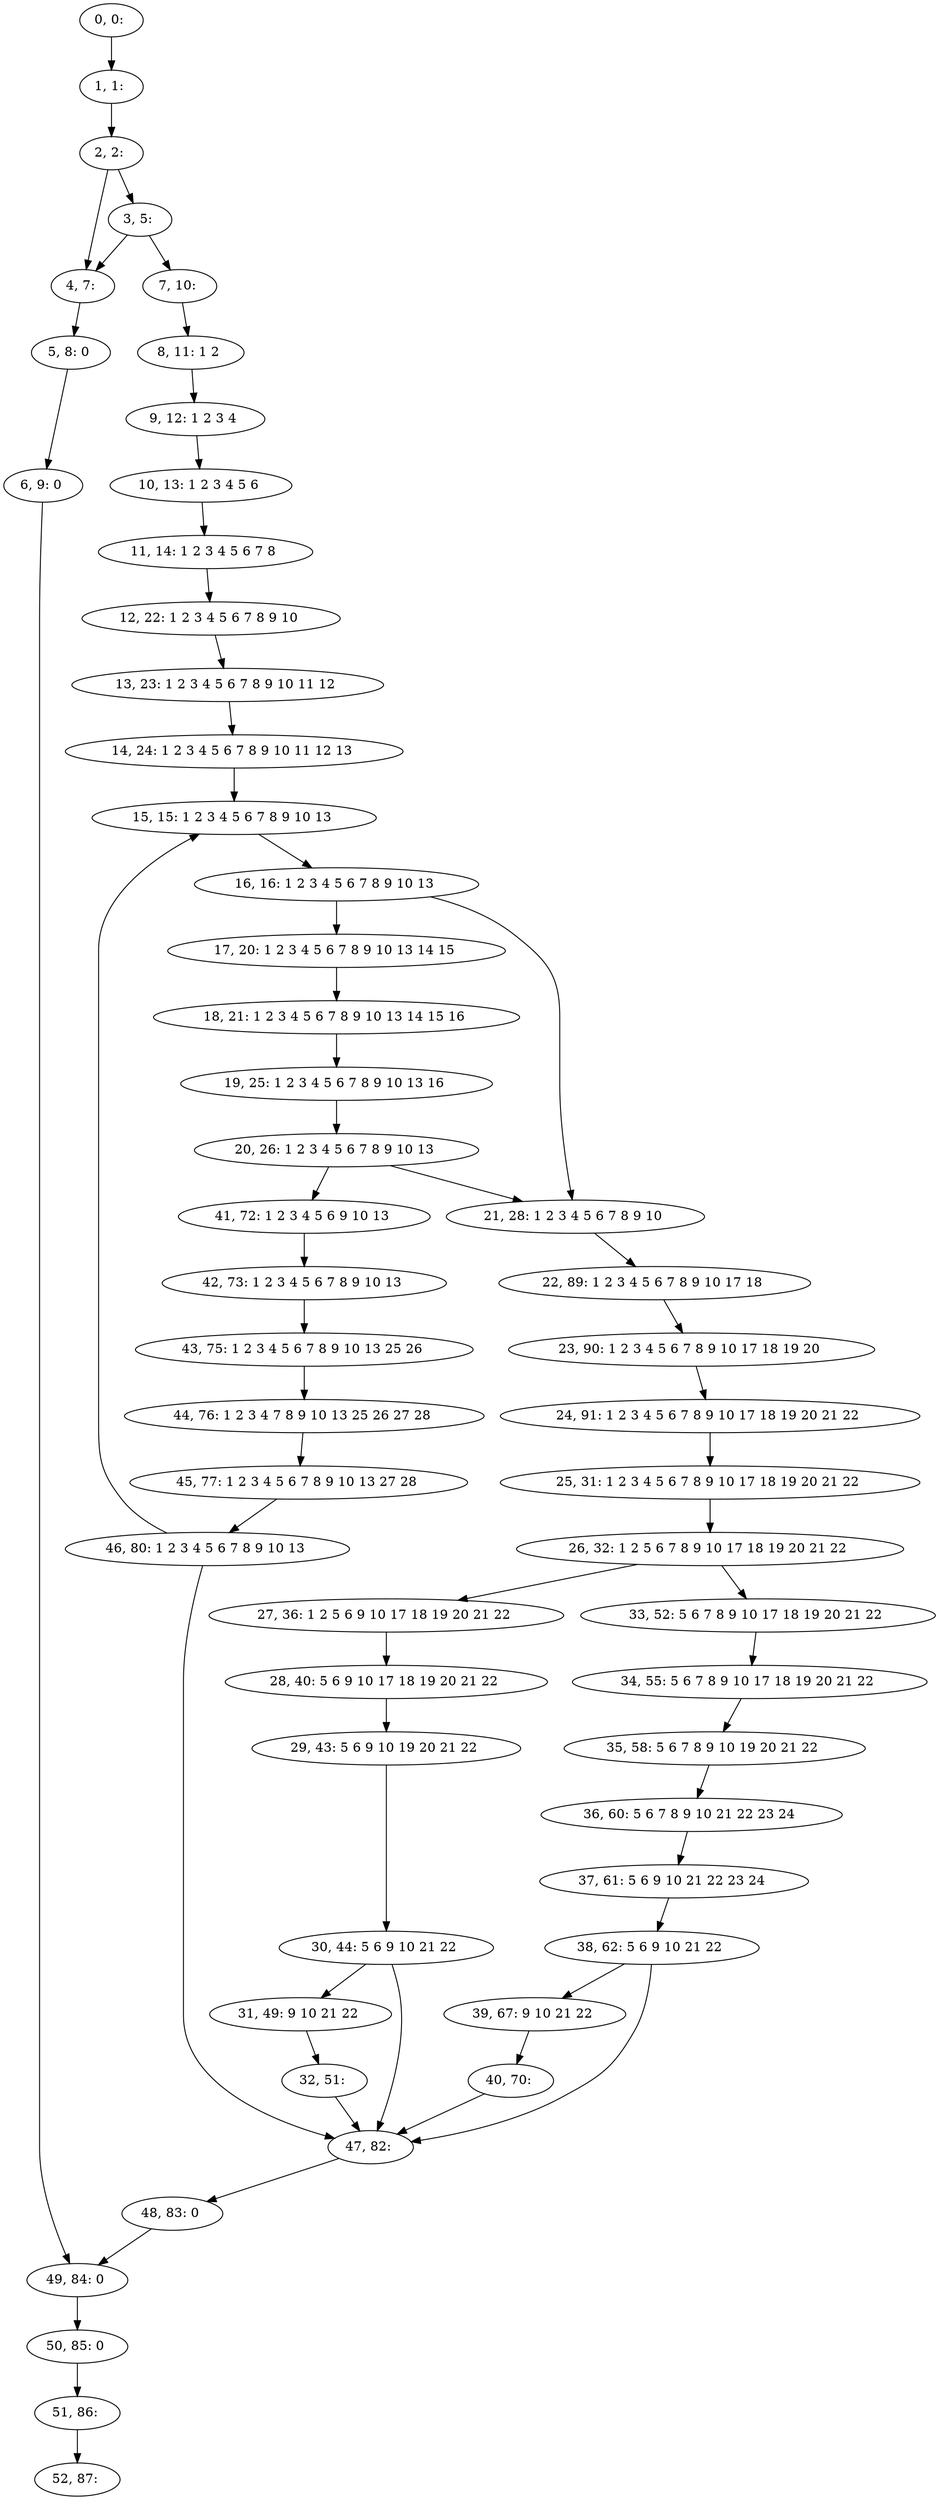 digraph G {
0[label="0, 0: "];
1[label="1, 1: "];
2[label="2, 2: "];
3[label="3, 5: "];
4[label="4, 7: "];
5[label="5, 8: 0 "];
6[label="6, 9: 0 "];
7[label="7, 10: "];
8[label="8, 11: 1 2 "];
9[label="9, 12: 1 2 3 4 "];
10[label="10, 13: 1 2 3 4 5 6 "];
11[label="11, 14: 1 2 3 4 5 6 7 8 "];
12[label="12, 22: 1 2 3 4 5 6 7 8 9 10 "];
13[label="13, 23: 1 2 3 4 5 6 7 8 9 10 11 12 "];
14[label="14, 24: 1 2 3 4 5 6 7 8 9 10 11 12 13 "];
15[label="15, 15: 1 2 3 4 5 6 7 8 9 10 13 "];
16[label="16, 16: 1 2 3 4 5 6 7 8 9 10 13 "];
17[label="17, 20: 1 2 3 4 5 6 7 8 9 10 13 14 15 "];
18[label="18, 21: 1 2 3 4 5 6 7 8 9 10 13 14 15 16 "];
19[label="19, 25: 1 2 3 4 5 6 7 8 9 10 13 16 "];
20[label="20, 26: 1 2 3 4 5 6 7 8 9 10 13 "];
21[label="21, 28: 1 2 3 4 5 6 7 8 9 10 "];
22[label="22, 89: 1 2 3 4 5 6 7 8 9 10 17 18 "];
23[label="23, 90: 1 2 3 4 5 6 7 8 9 10 17 18 19 20 "];
24[label="24, 91: 1 2 3 4 5 6 7 8 9 10 17 18 19 20 21 22 "];
25[label="25, 31: 1 2 3 4 5 6 7 8 9 10 17 18 19 20 21 22 "];
26[label="26, 32: 1 2 5 6 7 8 9 10 17 18 19 20 21 22 "];
27[label="27, 36: 1 2 5 6 9 10 17 18 19 20 21 22 "];
28[label="28, 40: 5 6 9 10 17 18 19 20 21 22 "];
29[label="29, 43: 5 6 9 10 19 20 21 22 "];
30[label="30, 44: 5 6 9 10 21 22 "];
31[label="31, 49: 9 10 21 22 "];
32[label="32, 51: "];
33[label="33, 52: 5 6 7 8 9 10 17 18 19 20 21 22 "];
34[label="34, 55: 5 6 7 8 9 10 17 18 19 20 21 22 "];
35[label="35, 58: 5 6 7 8 9 10 19 20 21 22 "];
36[label="36, 60: 5 6 7 8 9 10 21 22 23 24 "];
37[label="37, 61: 5 6 9 10 21 22 23 24 "];
38[label="38, 62: 5 6 9 10 21 22 "];
39[label="39, 67: 9 10 21 22 "];
40[label="40, 70: "];
41[label="41, 72: 1 2 3 4 5 6 9 10 13 "];
42[label="42, 73: 1 2 3 4 5 6 7 8 9 10 13 "];
43[label="43, 75: 1 2 3 4 5 6 7 8 9 10 13 25 26 "];
44[label="44, 76: 1 2 3 4 7 8 9 10 13 25 26 27 28 "];
45[label="45, 77: 1 2 3 4 5 6 7 8 9 10 13 27 28 "];
46[label="46, 80: 1 2 3 4 5 6 7 8 9 10 13 "];
47[label="47, 82: "];
48[label="48, 83: 0 "];
49[label="49, 84: 0 "];
50[label="50, 85: 0 "];
51[label="51, 86: "];
52[label="52, 87: "];
0->1 ;
1->2 ;
2->3 ;
2->4 ;
3->4 ;
3->7 ;
4->5 ;
5->6 ;
6->49 ;
7->8 ;
8->9 ;
9->10 ;
10->11 ;
11->12 ;
12->13 ;
13->14 ;
14->15 ;
15->16 ;
16->17 ;
16->21 ;
17->18 ;
18->19 ;
19->20 ;
20->21 ;
20->41 ;
21->22 ;
22->23 ;
23->24 ;
24->25 ;
25->26 ;
26->27 ;
26->33 ;
27->28 ;
28->29 ;
29->30 ;
30->31 ;
30->47 ;
31->32 ;
32->47 ;
33->34 ;
34->35 ;
35->36 ;
36->37 ;
37->38 ;
38->39 ;
38->47 ;
39->40 ;
40->47 ;
41->42 ;
42->43 ;
43->44 ;
44->45 ;
45->46 ;
46->47 ;
46->15 ;
47->48 ;
48->49 ;
49->50 ;
50->51 ;
51->52 ;
}
